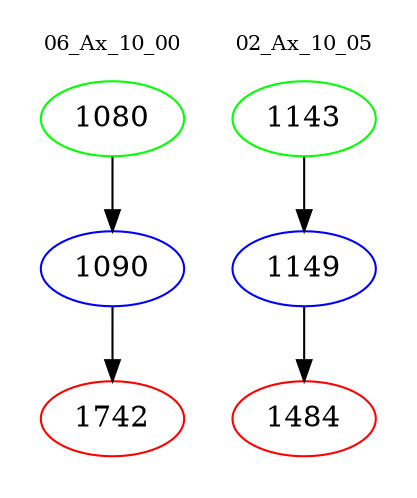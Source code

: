 digraph{
subgraph cluster_0 {
color = white
label = "06_Ax_10_00";
fontsize=10;
T0_1080 [label="1080", color="green"]
T0_1080 -> T0_1090 [color="black"]
T0_1090 [label="1090", color="blue"]
T0_1090 -> T0_1742 [color="black"]
T0_1742 [label="1742", color="red"]
}
subgraph cluster_1 {
color = white
label = "02_Ax_10_05";
fontsize=10;
T1_1143 [label="1143", color="green"]
T1_1143 -> T1_1149 [color="black"]
T1_1149 [label="1149", color="blue"]
T1_1149 -> T1_1484 [color="black"]
T1_1484 [label="1484", color="red"]
}
}

